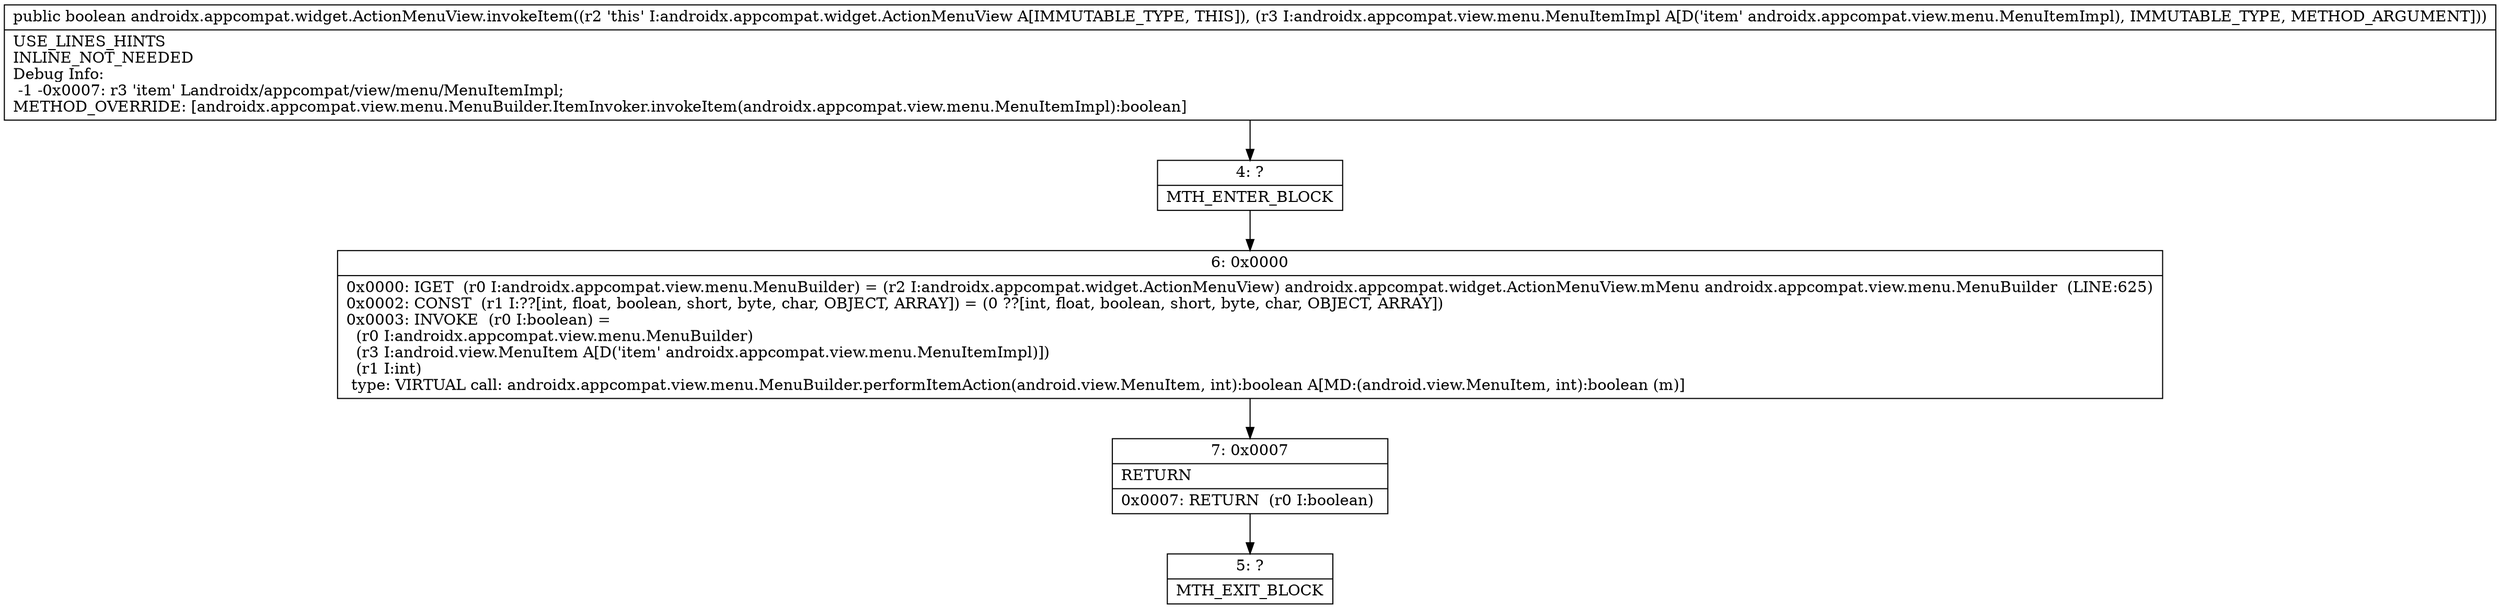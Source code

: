 digraph "CFG forandroidx.appcompat.widget.ActionMenuView.invokeItem(Landroidx\/appcompat\/view\/menu\/MenuItemImpl;)Z" {
Node_4 [shape=record,label="{4\:\ ?|MTH_ENTER_BLOCK\l}"];
Node_6 [shape=record,label="{6\:\ 0x0000|0x0000: IGET  (r0 I:androidx.appcompat.view.menu.MenuBuilder) = (r2 I:androidx.appcompat.widget.ActionMenuView) androidx.appcompat.widget.ActionMenuView.mMenu androidx.appcompat.view.menu.MenuBuilder  (LINE:625)\l0x0002: CONST  (r1 I:??[int, float, boolean, short, byte, char, OBJECT, ARRAY]) = (0 ??[int, float, boolean, short, byte, char, OBJECT, ARRAY]) \l0x0003: INVOKE  (r0 I:boolean) = \l  (r0 I:androidx.appcompat.view.menu.MenuBuilder)\l  (r3 I:android.view.MenuItem A[D('item' androidx.appcompat.view.menu.MenuItemImpl)])\l  (r1 I:int)\l type: VIRTUAL call: androidx.appcompat.view.menu.MenuBuilder.performItemAction(android.view.MenuItem, int):boolean A[MD:(android.view.MenuItem, int):boolean (m)]\l}"];
Node_7 [shape=record,label="{7\:\ 0x0007|RETURN\l|0x0007: RETURN  (r0 I:boolean) \l}"];
Node_5 [shape=record,label="{5\:\ ?|MTH_EXIT_BLOCK\l}"];
MethodNode[shape=record,label="{public boolean androidx.appcompat.widget.ActionMenuView.invokeItem((r2 'this' I:androidx.appcompat.widget.ActionMenuView A[IMMUTABLE_TYPE, THIS]), (r3 I:androidx.appcompat.view.menu.MenuItemImpl A[D('item' androidx.appcompat.view.menu.MenuItemImpl), IMMUTABLE_TYPE, METHOD_ARGUMENT]))  | USE_LINES_HINTS\lINLINE_NOT_NEEDED\lDebug Info:\l  \-1 \-0x0007: r3 'item' Landroidx\/appcompat\/view\/menu\/MenuItemImpl;\lMETHOD_OVERRIDE: [androidx.appcompat.view.menu.MenuBuilder.ItemInvoker.invokeItem(androidx.appcompat.view.menu.MenuItemImpl):boolean]\l}"];
MethodNode -> Node_4;Node_4 -> Node_6;
Node_6 -> Node_7;
Node_7 -> Node_5;
}

